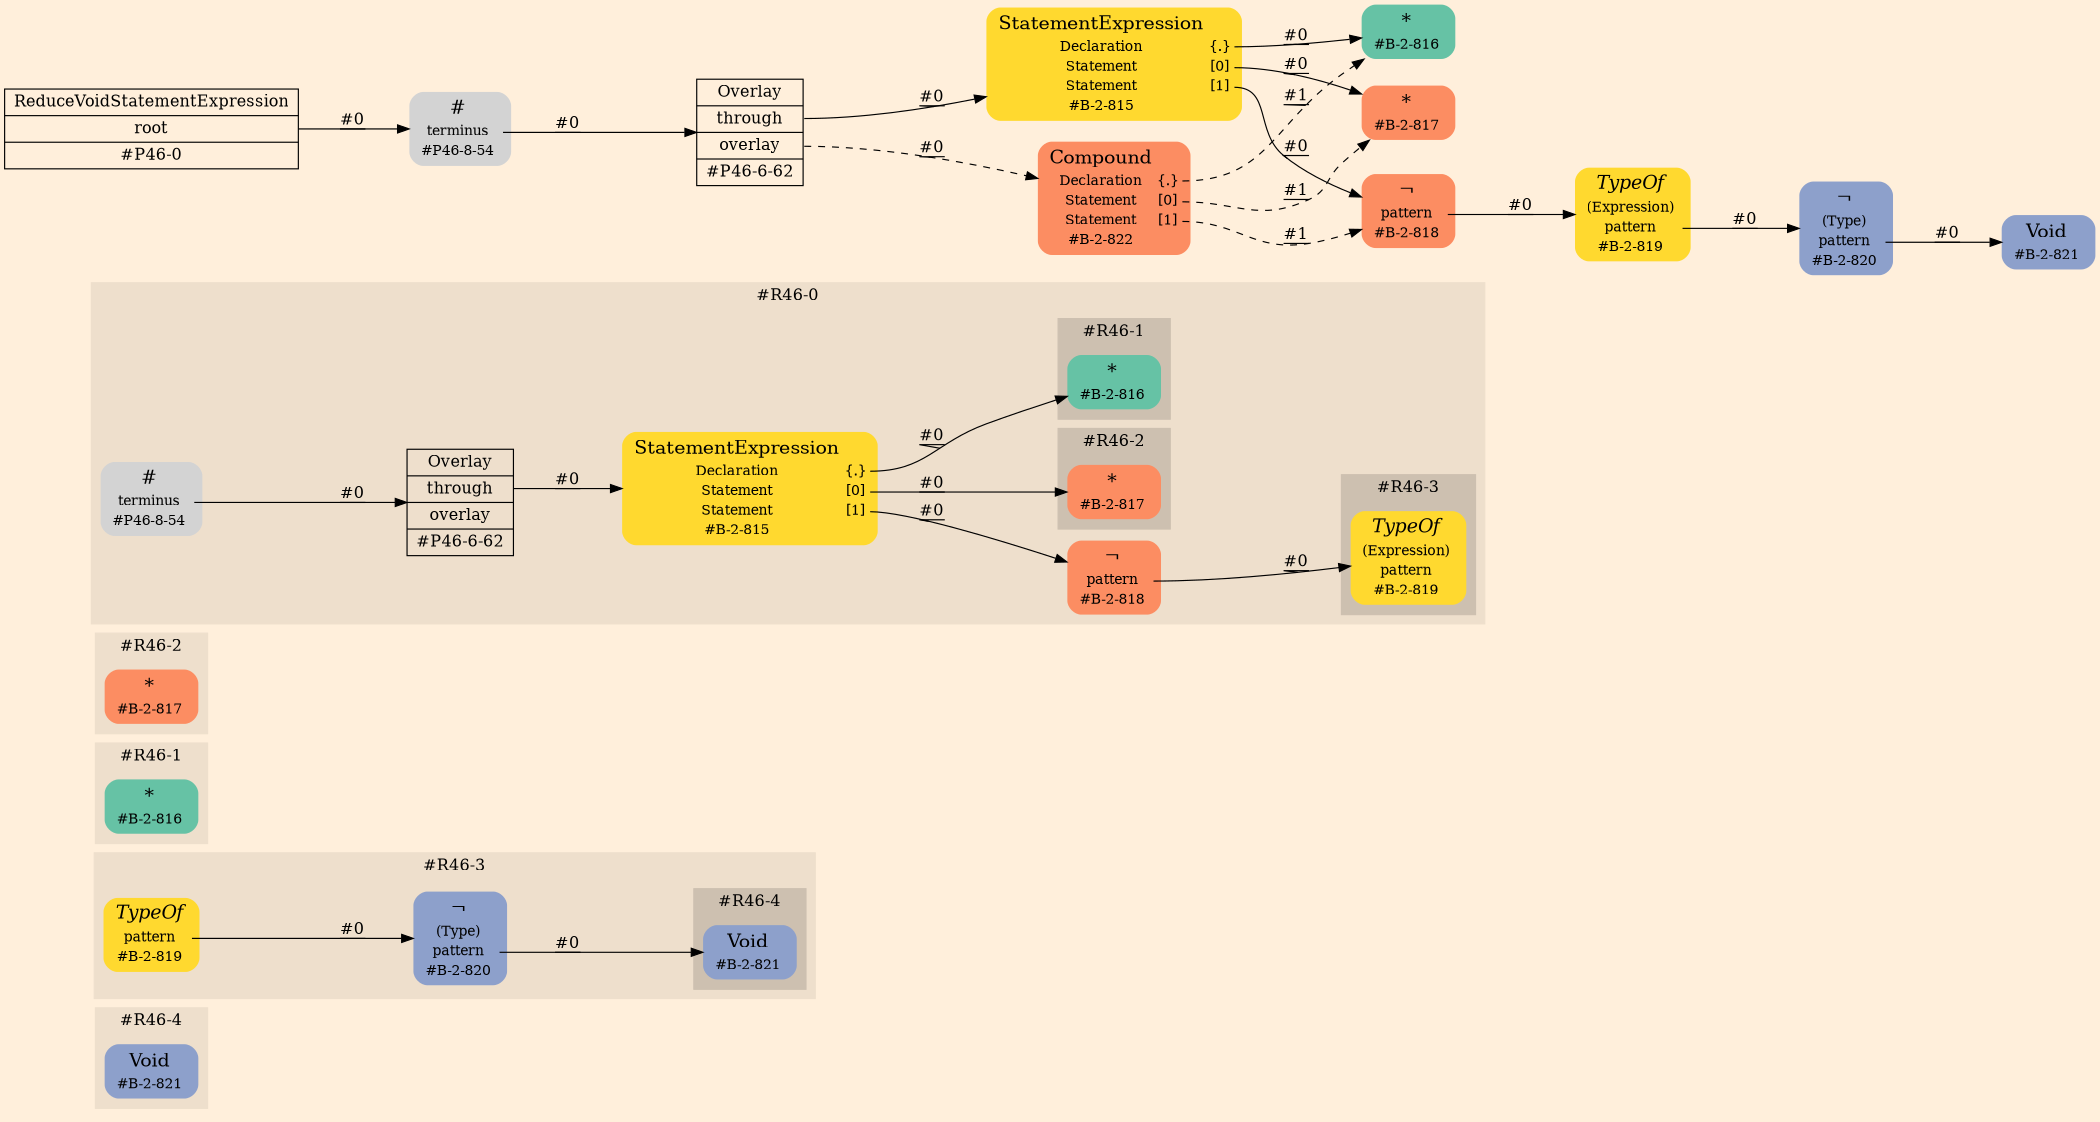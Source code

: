 digraph Inferno {
graph [
rankdir = "LR"
ranksep = 1.0
size = "14,20"
bgcolor = antiquewhite1
color = black
fontcolor = black
];
node [
];
subgraph "cluster#R46-4" {
label = "#R46-4"
style = "filled"
color = antiquewhite2
"#R46-4/#B-2-821" [
shape = "plaintext"
fillcolor = "/set28/3"
label = <<TABLE BORDER="0" CELLBORDER="0" CELLSPACING="0">
 <TR>
  <TD><FONT POINT-SIZE="16.0">Void</FONT></TD>
  <TD></TD>
 </TR>
 <TR>
  <TD>#B-2-821</TD>
  <TD PORT="port0"></TD>
 </TR>
</TABLE>>
style = "rounded,filled"
fontsize = "12"
];
}
subgraph "cluster#R46-3" {
label = "#R46-3"
style = "filled"
color = antiquewhite2
"#R46-3/#B-2-820" [
shape = "plaintext"
fillcolor = "/set28/3"
label = <<TABLE BORDER="0" CELLBORDER="0" CELLSPACING="0">
 <TR>
  <TD><FONT POINT-SIZE="16.0">¬</FONT></TD>
  <TD></TD>
 </TR>
 <TR>
  <TD>(Type)</TD>
  <TD PORT="port0"></TD>
 </TR>
 <TR>
  <TD>pattern</TD>
  <TD PORT="port1"></TD>
 </TR>
 <TR>
  <TD>#B-2-820</TD>
  <TD PORT="port2"></TD>
 </TR>
</TABLE>>
style = "rounded,filled"
fontsize = "12"
];
"#R46-3/#B-2-819" [
shape = "plaintext"
fillcolor = "/set28/6"
label = <<TABLE BORDER="0" CELLBORDER="0" CELLSPACING="0">
 <TR>
  <TD><FONT POINT-SIZE="16.0"><I>TypeOf</I></FONT></TD>
  <TD></TD>
 </TR>
 <TR>
  <TD>pattern</TD>
  <TD PORT="port0"></TD>
 </TR>
 <TR>
  <TD>#B-2-819</TD>
  <TD PORT="port1"></TD>
 </TR>
</TABLE>>
style = "rounded,filled"
fontsize = "12"
];
subgraph "cluster#R46-4" {
label = "#R46-4"
style = "filled"
color = antiquewhite3
"#R46-3/#B-2-821" [
shape = "plaintext"
fillcolor = "/set28/3"
label = <<TABLE BORDER="0" CELLBORDER="0" CELLSPACING="0">
 <TR>
  <TD><FONT POINT-SIZE="16.0">Void</FONT></TD>
  <TD></TD>
 </TR>
 <TR>
  <TD>#B-2-821</TD>
  <TD PORT="port0"></TD>
 </TR>
</TABLE>>
style = "rounded,filled"
fontsize = "12"
];
}
}
subgraph "cluster#R46-1" {
label = "#R46-1"
style = "filled"
color = antiquewhite2
"#R46-1/#B-2-816" [
shape = "plaintext"
fillcolor = "/set28/1"
label = <<TABLE BORDER="0" CELLBORDER="0" CELLSPACING="0">
 <TR>
  <TD><FONT POINT-SIZE="16.0">*</FONT></TD>
  <TD></TD>
 </TR>
 <TR>
  <TD>#B-2-816</TD>
  <TD PORT="port0"></TD>
 </TR>
</TABLE>>
style = "rounded,filled"
fontsize = "12"
];
}
subgraph "cluster#R46-2" {
label = "#R46-2"
style = "filled"
color = antiquewhite2
"#R46-2/#B-2-817" [
shape = "plaintext"
fillcolor = "/set28/2"
label = <<TABLE BORDER="0" CELLBORDER="0" CELLSPACING="0">
 <TR>
  <TD><FONT POINT-SIZE="16.0">*</FONT></TD>
  <TD></TD>
 </TR>
 <TR>
  <TD>#B-2-817</TD>
  <TD PORT="port0"></TD>
 </TR>
</TABLE>>
style = "rounded,filled"
fontsize = "12"
];
}
subgraph "cluster#R46-0" {
label = "#R46-0"
style = "filled"
color = antiquewhite2
"#R46-0/#B-2-815" [
shape = "plaintext"
fillcolor = "/set28/6"
label = <<TABLE BORDER="0" CELLBORDER="0" CELLSPACING="0">
 <TR>
  <TD><FONT POINT-SIZE="16.0">StatementExpression</FONT></TD>
  <TD></TD>
 </TR>
 <TR>
  <TD>Declaration</TD>
  <TD PORT="port0">{.}</TD>
 </TR>
 <TR>
  <TD>Statement</TD>
  <TD PORT="port1">[0]</TD>
 </TR>
 <TR>
  <TD>Statement</TD>
  <TD PORT="port2">[1]</TD>
 </TR>
 <TR>
  <TD>#B-2-815</TD>
  <TD PORT="port3"></TD>
 </TR>
</TABLE>>
style = "rounded,filled"
fontsize = "12"
];
"#R46-0/#B-2-818" [
shape = "plaintext"
fillcolor = "/set28/2"
label = <<TABLE BORDER="0" CELLBORDER="0" CELLSPACING="0">
 <TR>
  <TD><FONT POINT-SIZE="16.0">¬</FONT></TD>
  <TD></TD>
 </TR>
 <TR>
  <TD>pattern</TD>
  <TD PORT="port0"></TD>
 </TR>
 <TR>
  <TD>#B-2-818</TD>
  <TD PORT="port1"></TD>
 </TR>
</TABLE>>
style = "rounded,filled"
fontsize = "12"
];
"#R46-0/#P46-8-54" [
shape = "plaintext"
label = <<TABLE BORDER="0" CELLBORDER="0" CELLSPACING="0">
 <TR>
  <TD><FONT POINT-SIZE="16.0">#</FONT></TD>
  <TD></TD>
 </TR>
 <TR>
  <TD>terminus</TD>
  <TD PORT="port0"></TD>
 </TR>
 <TR>
  <TD>#P46-8-54</TD>
  <TD PORT="port1"></TD>
 </TR>
</TABLE>>
style = "rounded,filled"
fontsize = "12"
];
"#R46-0/#P46-6-62" [
shape = "record"
fillcolor = antiquewhite2
label = "<fixed> Overlay | <port0> through | <port1> overlay | <port2> #P46-6-62"
style = "filled"
fontsize = "14"
color = black
fontcolor = black
];
subgraph "cluster#R46-3" {
label = "#R46-3"
style = "filled"
color = antiquewhite3
"#R46-0/#B-2-819" [
shape = "plaintext"
fillcolor = "/set28/6"
label = <<TABLE BORDER="0" CELLBORDER="0" CELLSPACING="0">
 <TR>
  <TD><FONT POINT-SIZE="16.0"><I>TypeOf</I></FONT></TD>
  <TD></TD>
 </TR>
 <TR>
  <TD>(Expression)</TD>
  <TD PORT="port0"></TD>
 </TR>
 <TR>
  <TD>pattern</TD>
  <TD PORT="port1"></TD>
 </TR>
 <TR>
  <TD>#B-2-819</TD>
  <TD PORT="port2"></TD>
 </TR>
</TABLE>>
style = "rounded,filled"
fontsize = "12"
];
}
subgraph "cluster#R46-1" {
label = "#R46-1"
style = "filled"
color = antiquewhite3
"#R46-0/#B-2-816" [
shape = "plaintext"
fillcolor = "/set28/1"
label = <<TABLE BORDER="0" CELLBORDER="0" CELLSPACING="0">
 <TR>
  <TD><FONT POINT-SIZE="16.0">*</FONT></TD>
  <TD></TD>
 </TR>
 <TR>
  <TD>#B-2-816</TD>
  <TD PORT="port0"></TD>
 </TR>
</TABLE>>
style = "rounded,filled"
fontsize = "12"
];
}
subgraph "cluster#R46-2" {
label = "#R46-2"
style = "filled"
color = antiquewhite3
"#R46-0/#B-2-817" [
shape = "plaintext"
fillcolor = "/set28/2"
label = <<TABLE BORDER="0" CELLBORDER="0" CELLSPACING="0">
 <TR>
  <TD><FONT POINT-SIZE="16.0">*</FONT></TD>
  <TD></TD>
 </TR>
 <TR>
  <TD>#B-2-817</TD>
  <TD PORT="port0"></TD>
 </TR>
</TABLE>>
style = "rounded,filled"
fontsize = "12"
];
}
}
"CR#P46-0" [
shape = "record"
fillcolor = antiquewhite1
label = "<fixed> ReduceVoidStatementExpression | <port0> root | <port1> #P46-0"
style = "filled"
fontsize = "14"
color = black
fontcolor = black
];
"#P46-8-54" [
shape = "plaintext"
label = <<TABLE BORDER="0" CELLBORDER="0" CELLSPACING="0">
 <TR>
  <TD><FONT POINT-SIZE="16.0">#</FONT></TD>
  <TD></TD>
 </TR>
 <TR>
  <TD>terminus</TD>
  <TD PORT="port0"></TD>
 </TR>
 <TR>
  <TD>#P46-8-54</TD>
  <TD PORT="port1"></TD>
 </TR>
</TABLE>>
style = "rounded,filled"
fontsize = "12"
];
"#P46-6-62" [
shape = "record"
fillcolor = antiquewhite1
label = "<fixed> Overlay | <port0> through | <port1> overlay | <port2> #P46-6-62"
style = "filled"
fontsize = "14"
color = black
fontcolor = black
];
"#B-2-815" [
shape = "plaintext"
fillcolor = "/set28/6"
label = <<TABLE BORDER="0" CELLBORDER="0" CELLSPACING="0">
 <TR>
  <TD><FONT POINT-SIZE="16.0">StatementExpression</FONT></TD>
  <TD></TD>
 </TR>
 <TR>
  <TD>Declaration</TD>
  <TD PORT="port0">{.}</TD>
 </TR>
 <TR>
  <TD>Statement</TD>
  <TD PORT="port1">[0]</TD>
 </TR>
 <TR>
  <TD>Statement</TD>
  <TD PORT="port2">[1]</TD>
 </TR>
 <TR>
  <TD>#B-2-815</TD>
  <TD PORT="port3"></TD>
 </TR>
</TABLE>>
style = "rounded,filled"
fontsize = "12"
];
"#B-2-816" [
shape = "plaintext"
fillcolor = "/set28/1"
label = <<TABLE BORDER="0" CELLBORDER="0" CELLSPACING="0">
 <TR>
  <TD><FONT POINT-SIZE="16.0">*</FONT></TD>
  <TD></TD>
 </TR>
 <TR>
  <TD>#B-2-816</TD>
  <TD PORT="port0"></TD>
 </TR>
</TABLE>>
style = "rounded,filled"
fontsize = "12"
];
"#B-2-817" [
shape = "plaintext"
fillcolor = "/set28/2"
label = <<TABLE BORDER="0" CELLBORDER="0" CELLSPACING="0">
 <TR>
  <TD><FONT POINT-SIZE="16.0">*</FONT></TD>
  <TD></TD>
 </TR>
 <TR>
  <TD>#B-2-817</TD>
  <TD PORT="port0"></TD>
 </TR>
</TABLE>>
style = "rounded,filled"
fontsize = "12"
];
"#B-2-818" [
shape = "plaintext"
fillcolor = "/set28/2"
label = <<TABLE BORDER="0" CELLBORDER="0" CELLSPACING="0">
 <TR>
  <TD><FONT POINT-SIZE="16.0">¬</FONT></TD>
  <TD></TD>
 </TR>
 <TR>
  <TD>pattern</TD>
  <TD PORT="port0"></TD>
 </TR>
 <TR>
  <TD>#B-2-818</TD>
  <TD PORT="port1"></TD>
 </TR>
</TABLE>>
style = "rounded,filled"
fontsize = "12"
];
"#B-2-819" [
shape = "plaintext"
fillcolor = "/set28/6"
label = <<TABLE BORDER="0" CELLBORDER="0" CELLSPACING="0">
 <TR>
  <TD><FONT POINT-SIZE="16.0"><I>TypeOf</I></FONT></TD>
  <TD></TD>
 </TR>
 <TR>
  <TD>(Expression)</TD>
  <TD PORT="port0"></TD>
 </TR>
 <TR>
  <TD>pattern</TD>
  <TD PORT="port1"></TD>
 </TR>
 <TR>
  <TD>#B-2-819</TD>
  <TD PORT="port2"></TD>
 </TR>
</TABLE>>
style = "rounded,filled"
fontsize = "12"
];
"#B-2-820" [
shape = "plaintext"
fillcolor = "/set28/3"
label = <<TABLE BORDER="0" CELLBORDER="0" CELLSPACING="0">
 <TR>
  <TD><FONT POINT-SIZE="16.0">¬</FONT></TD>
  <TD></TD>
 </TR>
 <TR>
  <TD>(Type)</TD>
  <TD PORT="port0"></TD>
 </TR>
 <TR>
  <TD>pattern</TD>
  <TD PORT="port1"></TD>
 </TR>
 <TR>
  <TD>#B-2-820</TD>
  <TD PORT="port2"></TD>
 </TR>
</TABLE>>
style = "rounded,filled"
fontsize = "12"
];
"#B-2-821" [
shape = "plaintext"
fillcolor = "/set28/3"
label = <<TABLE BORDER="0" CELLBORDER="0" CELLSPACING="0">
 <TR>
  <TD><FONT POINT-SIZE="16.0">Void</FONT></TD>
  <TD></TD>
 </TR>
 <TR>
  <TD>#B-2-821</TD>
  <TD PORT="port0"></TD>
 </TR>
</TABLE>>
style = "rounded,filled"
fontsize = "12"
];
"#B-2-822" [
shape = "plaintext"
fillcolor = "/set28/2"
label = <<TABLE BORDER="0" CELLBORDER="0" CELLSPACING="0">
 <TR>
  <TD><FONT POINT-SIZE="16.0">Compound</FONT></TD>
  <TD></TD>
 </TR>
 <TR>
  <TD>Declaration</TD>
  <TD PORT="port0">{.}</TD>
 </TR>
 <TR>
  <TD>Statement</TD>
  <TD PORT="port1">[0]</TD>
 </TR>
 <TR>
  <TD>Statement</TD>
  <TD PORT="port2">[1]</TD>
 </TR>
 <TR>
  <TD>#B-2-822</TD>
  <TD PORT="port3"></TD>
 </TR>
</TABLE>>
style = "rounded,filled"
fontsize = "12"
];
"CR#P46-0":port0 -> "#P46-8-54" [style="solid"
label = "#0"
decorate = true
color = black
fontcolor = black
];
"#P46-8-54":port0 -> "#P46-6-62" [style="solid"
label = "#0"
decorate = true
color = black
fontcolor = black
];
"#P46-6-62":port0 -> "#B-2-815" [style="solid"
label = "#0"
decorate = true
color = black
fontcolor = black
];
"#P46-6-62":port1 -> "#B-2-822" [style="dashed"
label = "#0"
decorate = true
color = black
fontcolor = black
];
"#B-2-815":port0 -> "#B-2-816" [style="solid"
label = "#0"
decorate = true
color = black
fontcolor = black
];
"#B-2-815":port1 -> "#B-2-817" [style="solid"
label = "#0"
decorate = true
color = black
fontcolor = black
];
"#B-2-815":port2 -> "#B-2-818" [style="solid"
label = "#0"
decorate = true
color = black
fontcolor = black
];
"#B-2-818":port0 -> "#B-2-819" [style="solid"
label = "#0"
decorate = true
color = black
fontcolor = black
];
"#B-2-819":port1 -> "#B-2-820" [style="solid"
label = "#0"
decorate = true
color = black
fontcolor = black
];
"#B-2-820":port1 -> "#B-2-821" [style="solid"
label = "#0"
decorate = true
color = black
fontcolor = black
];
"#B-2-822":port0 -> "#B-2-816" [style="dashed"
label = "#1"
decorate = true
color = black
fontcolor = black
];
"#B-2-822":port1 -> "#B-2-817" [style="dashed"
label = "#1"
decorate = true
color = black
fontcolor = black
];
"#B-2-822":port2 -> "#B-2-818" [style="dashed"
label = "#1"
decorate = true
color = black
fontcolor = black
];
"#R46-0/#B-2-815":port0 -> "#R46-0/#B-2-816" [style="solid"
label = "#0"
decorate = true
color = black
fontcolor = black
];
"#R46-0/#B-2-815":port1 -> "#R46-0/#B-2-817" [style="solid"
label = "#0"
decorate = true
color = black
fontcolor = black
];
"#R46-0/#B-2-815":port2 -> "#R46-0/#B-2-818" [style="solid"
label = "#0"
decorate = true
color = black
fontcolor = black
];
"#R46-0/#B-2-818":port0 -> "#R46-0/#B-2-819" [style="solid"
label = "#0"
decorate = true
color = black
fontcolor = black
];
"#R46-0/#P46-8-54":port0 -> "#R46-0/#P46-6-62" [style="solid"
label = "#0"
decorate = true
color = black
fontcolor = black
];
"#R46-0/#P46-6-62":port0 -> "#R46-0/#B-2-815" [style="solid"
label = "#0"
decorate = true
color = black
fontcolor = black
];
"#R46-3/#B-2-820":port1 -> "#R46-3/#B-2-821" [style="solid"
label = "#0"
decorate = true
color = black
fontcolor = black
];
"#R46-3/#B-2-819":port0 -> "#R46-3/#B-2-820" [style="solid"
label = "#0"
decorate = true
color = black
fontcolor = black
];
}
